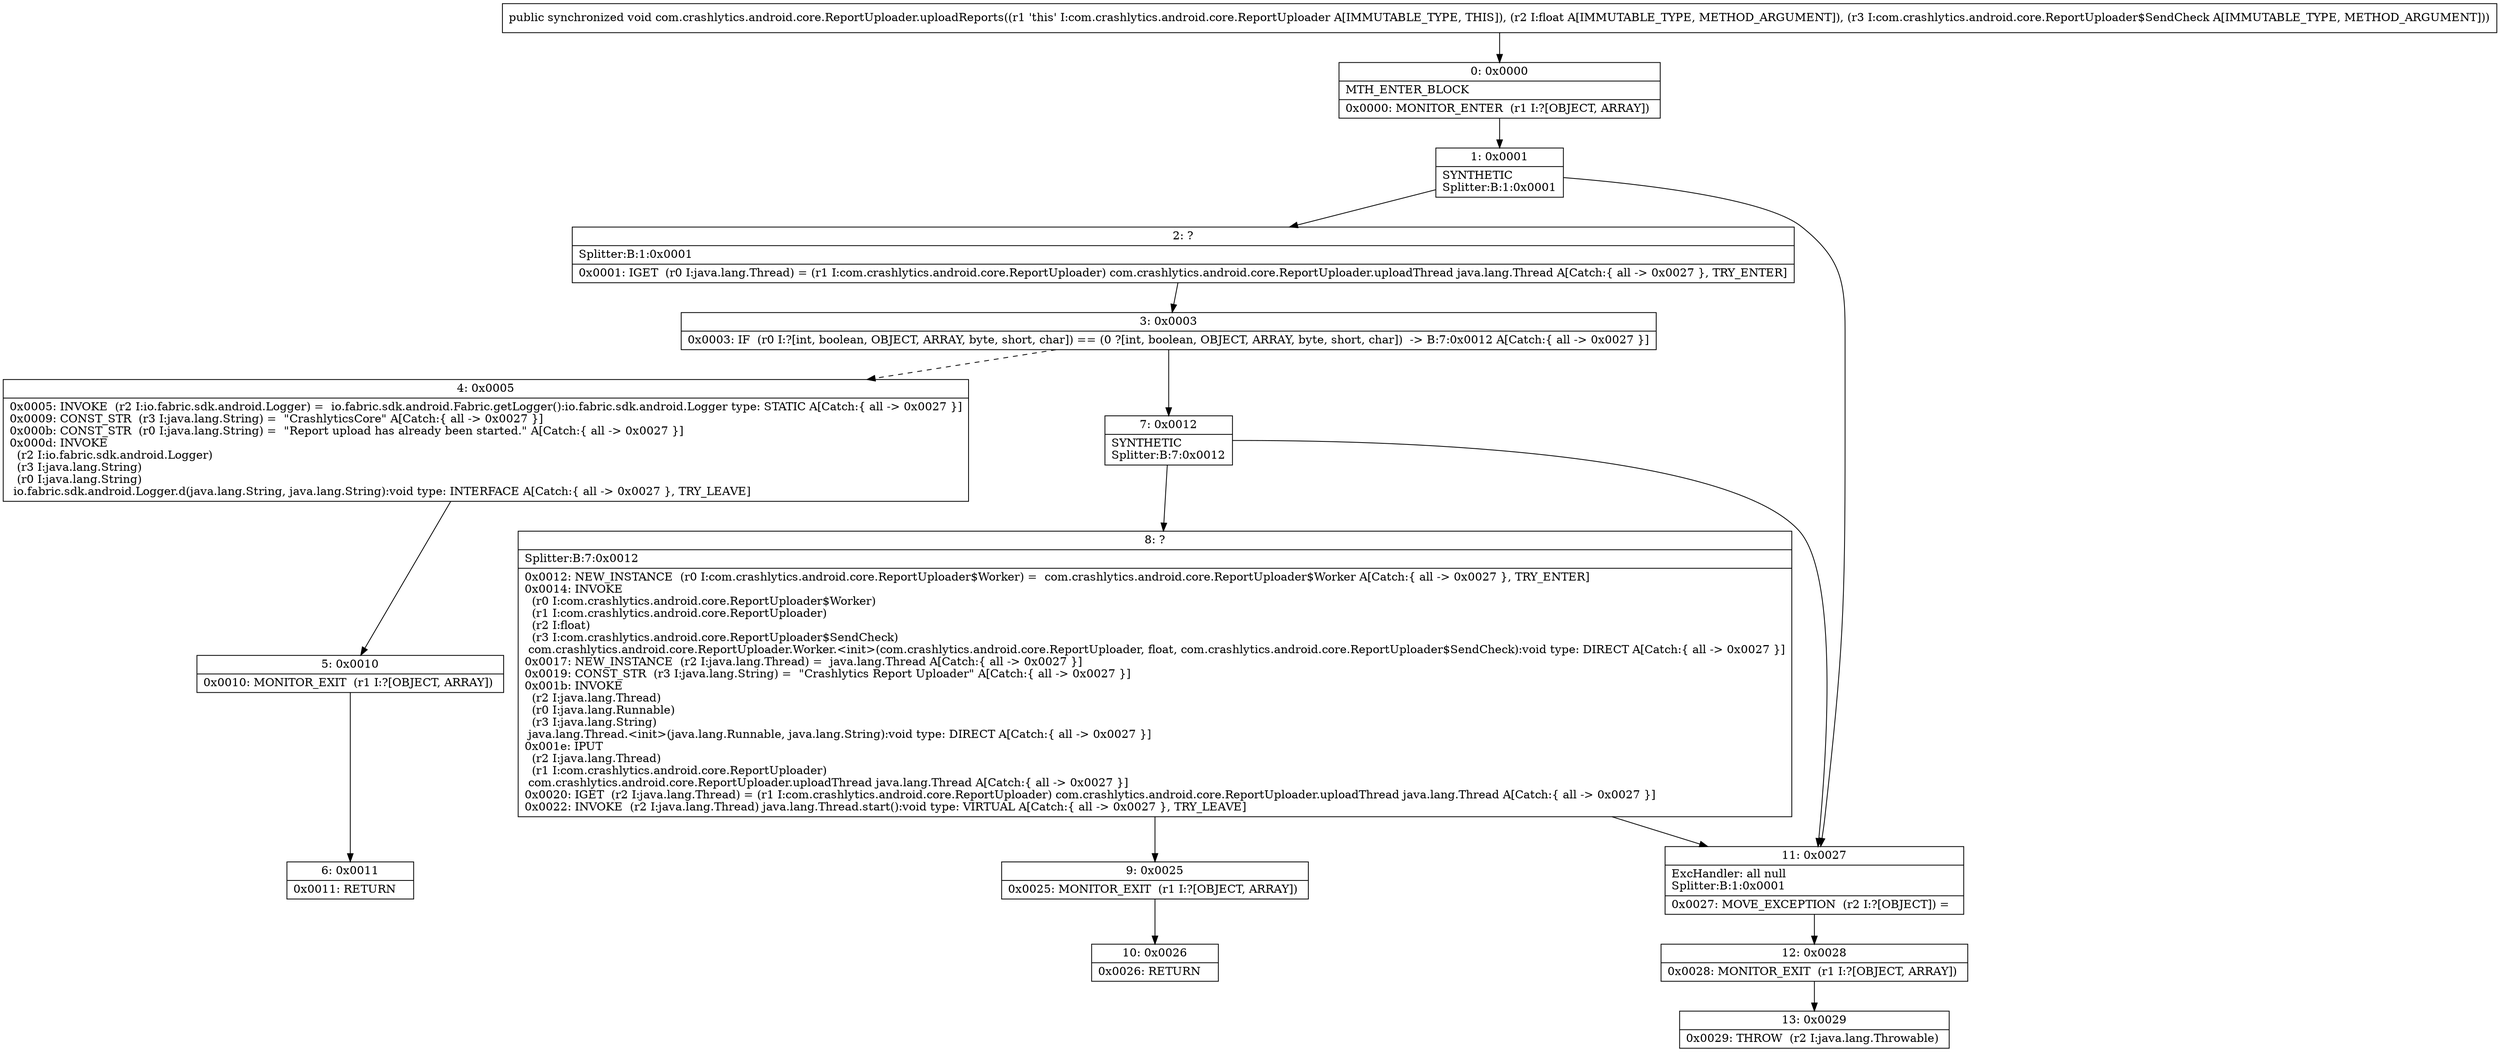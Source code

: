 digraph "CFG forcom.crashlytics.android.core.ReportUploader.uploadReports(FLcom\/crashlytics\/android\/core\/ReportUploader$SendCheck;)V" {
Node_0 [shape=record,label="{0\:\ 0x0000|MTH_ENTER_BLOCK\l|0x0000: MONITOR_ENTER  (r1 I:?[OBJECT, ARRAY]) \l}"];
Node_1 [shape=record,label="{1\:\ 0x0001|SYNTHETIC\lSplitter:B:1:0x0001\l}"];
Node_2 [shape=record,label="{2\:\ ?|Splitter:B:1:0x0001\l|0x0001: IGET  (r0 I:java.lang.Thread) = (r1 I:com.crashlytics.android.core.ReportUploader) com.crashlytics.android.core.ReportUploader.uploadThread java.lang.Thread A[Catch:\{ all \-\> 0x0027 \}, TRY_ENTER]\l}"];
Node_3 [shape=record,label="{3\:\ 0x0003|0x0003: IF  (r0 I:?[int, boolean, OBJECT, ARRAY, byte, short, char]) == (0 ?[int, boolean, OBJECT, ARRAY, byte, short, char])  \-\> B:7:0x0012 A[Catch:\{ all \-\> 0x0027 \}]\l}"];
Node_4 [shape=record,label="{4\:\ 0x0005|0x0005: INVOKE  (r2 I:io.fabric.sdk.android.Logger) =  io.fabric.sdk.android.Fabric.getLogger():io.fabric.sdk.android.Logger type: STATIC A[Catch:\{ all \-\> 0x0027 \}]\l0x0009: CONST_STR  (r3 I:java.lang.String) =  \"CrashlyticsCore\" A[Catch:\{ all \-\> 0x0027 \}]\l0x000b: CONST_STR  (r0 I:java.lang.String) =  \"Report upload has already been started.\" A[Catch:\{ all \-\> 0x0027 \}]\l0x000d: INVOKE  \l  (r2 I:io.fabric.sdk.android.Logger)\l  (r3 I:java.lang.String)\l  (r0 I:java.lang.String)\l io.fabric.sdk.android.Logger.d(java.lang.String, java.lang.String):void type: INTERFACE A[Catch:\{ all \-\> 0x0027 \}, TRY_LEAVE]\l}"];
Node_5 [shape=record,label="{5\:\ 0x0010|0x0010: MONITOR_EXIT  (r1 I:?[OBJECT, ARRAY]) \l}"];
Node_6 [shape=record,label="{6\:\ 0x0011|0x0011: RETURN   \l}"];
Node_7 [shape=record,label="{7\:\ 0x0012|SYNTHETIC\lSplitter:B:7:0x0012\l}"];
Node_8 [shape=record,label="{8\:\ ?|Splitter:B:7:0x0012\l|0x0012: NEW_INSTANCE  (r0 I:com.crashlytics.android.core.ReportUploader$Worker) =  com.crashlytics.android.core.ReportUploader$Worker A[Catch:\{ all \-\> 0x0027 \}, TRY_ENTER]\l0x0014: INVOKE  \l  (r0 I:com.crashlytics.android.core.ReportUploader$Worker)\l  (r1 I:com.crashlytics.android.core.ReportUploader)\l  (r2 I:float)\l  (r3 I:com.crashlytics.android.core.ReportUploader$SendCheck)\l com.crashlytics.android.core.ReportUploader.Worker.\<init\>(com.crashlytics.android.core.ReportUploader, float, com.crashlytics.android.core.ReportUploader$SendCheck):void type: DIRECT A[Catch:\{ all \-\> 0x0027 \}]\l0x0017: NEW_INSTANCE  (r2 I:java.lang.Thread) =  java.lang.Thread A[Catch:\{ all \-\> 0x0027 \}]\l0x0019: CONST_STR  (r3 I:java.lang.String) =  \"Crashlytics Report Uploader\" A[Catch:\{ all \-\> 0x0027 \}]\l0x001b: INVOKE  \l  (r2 I:java.lang.Thread)\l  (r0 I:java.lang.Runnable)\l  (r3 I:java.lang.String)\l java.lang.Thread.\<init\>(java.lang.Runnable, java.lang.String):void type: DIRECT A[Catch:\{ all \-\> 0x0027 \}]\l0x001e: IPUT  \l  (r2 I:java.lang.Thread)\l  (r1 I:com.crashlytics.android.core.ReportUploader)\l com.crashlytics.android.core.ReportUploader.uploadThread java.lang.Thread A[Catch:\{ all \-\> 0x0027 \}]\l0x0020: IGET  (r2 I:java.lang.Thread) = (r1 I:com.crashlytics.android.core.ReportUploader) com.crashlytics.android.core.ReportUploader.uploadThread java.lang.Thread A[Catch:\{ all \-\> 0x0027 \}]\l0x0022: INVOKE  (r2 I:java.lang.Thread) java.lang.Thread.start():void type: VIRTUAL A[Catch:\{ all \-\> 0x0027 \}, TRY_LEAVE]\l}"];
Node_9 [shape=record,label="{9\:\ 0x0025|0x0025: MONITOR_EXIT  (r1 I:?[OBJECT, ARRAY]) \l}"];
Node_10 [shape=record,label="{10\:\ 0x0026|0x0026: RETURN   \l}"];
Node_11 [shape=record,label="{11\:\ 0x0027|ExcHandler: all null\lSplitter:B:1:0x0001\l|0x0027: MOVE_EXCEPTION  (r2 I:?[OBJECT]) =  \l}"];
Node_12 [shape=record,label="{12\:\ 0x0028|0x0028: MONITOR_EXIT  (r1 I:?[OBJECT, ARRAY]) \l}"];
Node_13 [shape=record,label="{13\:\ 0x0029|0x0029: THROW  (r2 I:java.lang.Throwable) \l}"];
MethodNode[shape=record,label="{public synchronized void com.crashlytics.android.core.ReportUploader.uploadReports((r1 'this' I:com.crashlytics.android.core.ReportUploader A[IMMUTABLE_TYPE, THIS]), (r2 I:float A[IMMUTABLE_TYPE, METHOD_ARGUMENT]), (r3 I:com.crashlytics.android.core.ReportUploader$SendCheck A[IMMUTABLE_TYPE, METHOD_ARGUMENT])) }"];
MethodNode -> Node_0;
Node_0 -> Node_1;
Node_1 -> Node_2;
Node_1 -> Node_11;
Node_2 -> Node_3;
Node_3 -> Node_4[style=dashed];
Node_3 -> Node_7;
Node_4 -> Node_5;
Node_5 -> Node_6;
Node_7 -> Node_8;
Node_7 -> Node_11;
Node_8 -> Node_9;
Node_8 -> Node_11;
Node_9 -> Node_10;
Node_11 -> Node_12;
Node_12 -> Node_13;
}

